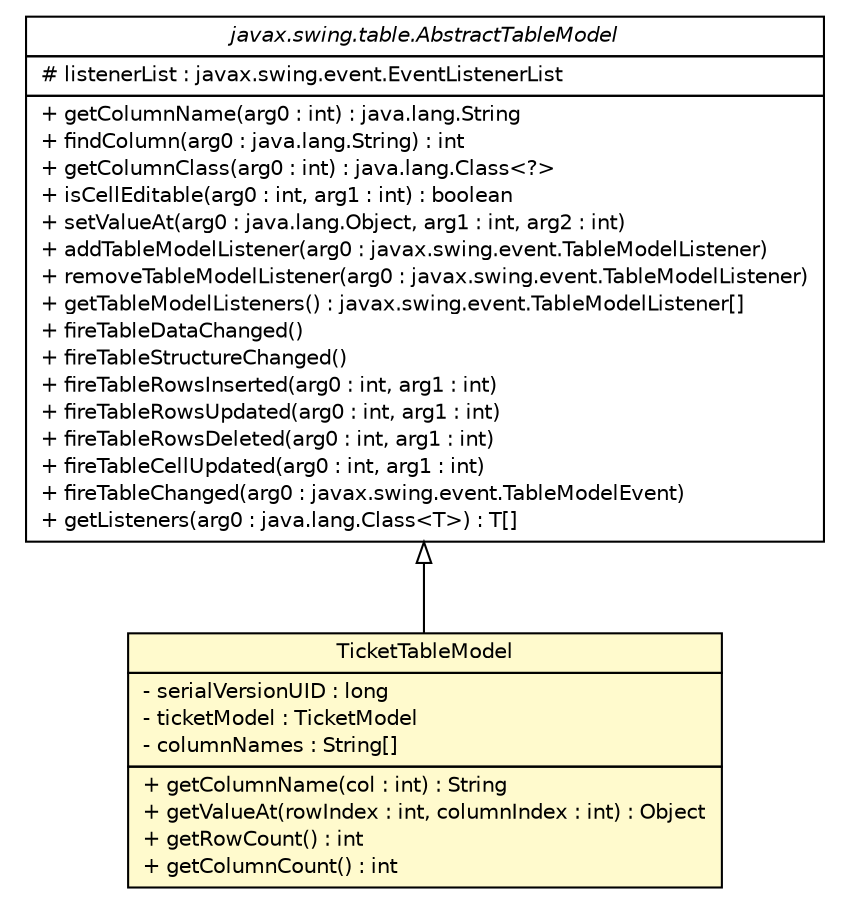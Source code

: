 #!/usr/local/bin/dot
#
# Class diagram 
# Generated by UMLGraph version 5.4 (http://www.umlgraph.org/)
#

digraph G {
	edge [fontname="Helvetica",fontsize=10,labelfontname="Helvetica",labelfontsize=10];
	node [fontname="Helvetica",fontsize=10,shape=plaintext];
	nodesep=0.25;
	ranksep=0.5;
	// de.articmodding.TroubleTicket.TicketTableModel
	c112 [label=<<table title="de.articmodding.TroubleTicket.TicketTableModel" border="0" cellborder="1" cellspacing="0" cellpadding="2" port="p" bgcolor="lemonChiffon" href="./TicketTableModel.html">
		<tr><td><table border="0" cellspacing="0" cellpadding="1">
<tr><td align="center" balign="center"> TicketTableModel </td></tr>
		</table></td></tr>
		<tr><td><table border="0" cellspacing="0" cellpadding="1">
<tr><td align="left" balign="left"> - serialVersionUID : long </td></tr>
<tr><td align="left" balign="left"> - ticketModel : TicketModel </td></tr>
<tr><td align="left" balign="left"> - columnNames : String[] </td></tr>
		</table></td></tr>
		<tr><td><table border="0" cellspacing="0" cellpadding="1">
<tr><td align="left" balign="left"> + getColumnName(col : int) : String </td></tr>
<tr><td align="left" balign="left"> + getValueAt(rowIndex : int, columnIndex : int) : Object </td></tr>
<tr><td align="left" balign="left"> + getRowCount() : int </td></tr>
<tr><td align="left" balign="left"> + getColumnCount() : int </td></tr>
		</table></td></tr>
		</table>>, URL="./TicketTableModel.html", fontname="Helvetica", fontcolor="black", fontsize=10.0];
	//de.articmodding.TroubleTicket.TicketTableModel extends javax.swing.table.AbstractTableModel
	c114:p -> c112:p [dir=back,arrowtail=empty];
	// javax.swing.table.AbstractTableModel
	c114 [label=<<table title="javax.swing.table.AbstractTableModel" border="0" cellborder="1" cellspacing="0" cellpadding="2" port="p" href="http://java.sun.com/j2se/1.4.2/docs/api/javax/swing/table/AbstractTableModel.html">
		<tr><td><table border="0" cellspacing="0" cellpadding="1">
<tr><td align="center" balign="center"><font face="Helvetica-Oblique"> javax.swing.table.AbstractTableModel </font></td></tr>
		</table></td></tr>
		<tr><td><table border="0" cellspacing="0" cellpadding="1">
<tr><td align="left" balign="left"> # listenerList : javax.swing.event.EventListenerList </td></tr>
		</table></td></tr>
		<tr><td><table border="0" cellspacing="0" cellpadding="1">
<tr><td align="left" balign="left"> + getColumnName(arg0 : int) : java.lang.String </td></tr>
<tr><td align="left" balign="left"> + findColumn(arg0 : java.lang.String) : int </td></tr>
<tr><td align="left" balign="left"> + getColumnClass(arg0 : int) : java.lang.Class&lt;?&gt; </td></tr>
<tr><td align="left" balign="left"> + isCellEditable(arg0 : int, arg1 : int) : boolean </td></tr>
<tr><td align="left" balign="left"> + setValueAt(arg0 : java.lang.Object, arg1 : int, arg2 : int) </td></tr>
<tr><td align="left" balign="left"> + addTableModelListener(arg0 : javax.swing.event.TableModelListener) </td></tr>
<tr><td align="left" balign="left"> + removeTableModelListener(arg0 : javax.swing.event.TableModelListener) </td></tr>
<tr><td align="left" balign="left"> + getTableModelListeners() : javax.swing.event.TableModelListener[] </td></tr>
<tr><td align="left" balign="left"> + fireTableDataChanged() </td></tr>
<tr><td align="left" balign="left"> + fireTableStructureChanged() </td></tr>
<tr><td align="left" balign="left"> + fireTableRowsInserted(arg0 : int, arg1 : int) </td></tr>
<tr><td align="left" balign="left"> + fireTableRowsUpdated(arg0 : int, arg1 : int) </td></tr>
<tr><td align="left" balign="left"> + fireTableRowsDeleted(arg0 : int, arg1 : int) </td></tr>
<tr><td align="left" balign="left"> + fireTableCellUpdated(arg0 : int, arg1 : int) </td></tr>
<tr><td align="left" balign="left"> + fireTableChanged(arg0 : javax.swing.event.TableModelEvent) </td></tr>
<tr><td align="left" balign="left"> + getListeners(arg0 : java.lang.Class&lt;T&gt;) : T[] </td></tr>
		</table></td></tr>
		</table>>, URL="http://java.sun.com/j2se/1.4.2/docs/api/javax/swing/table/AbstractTableModel.html", fontname="Helvetica", fontcolor="black", fontsize=10.0];
}

